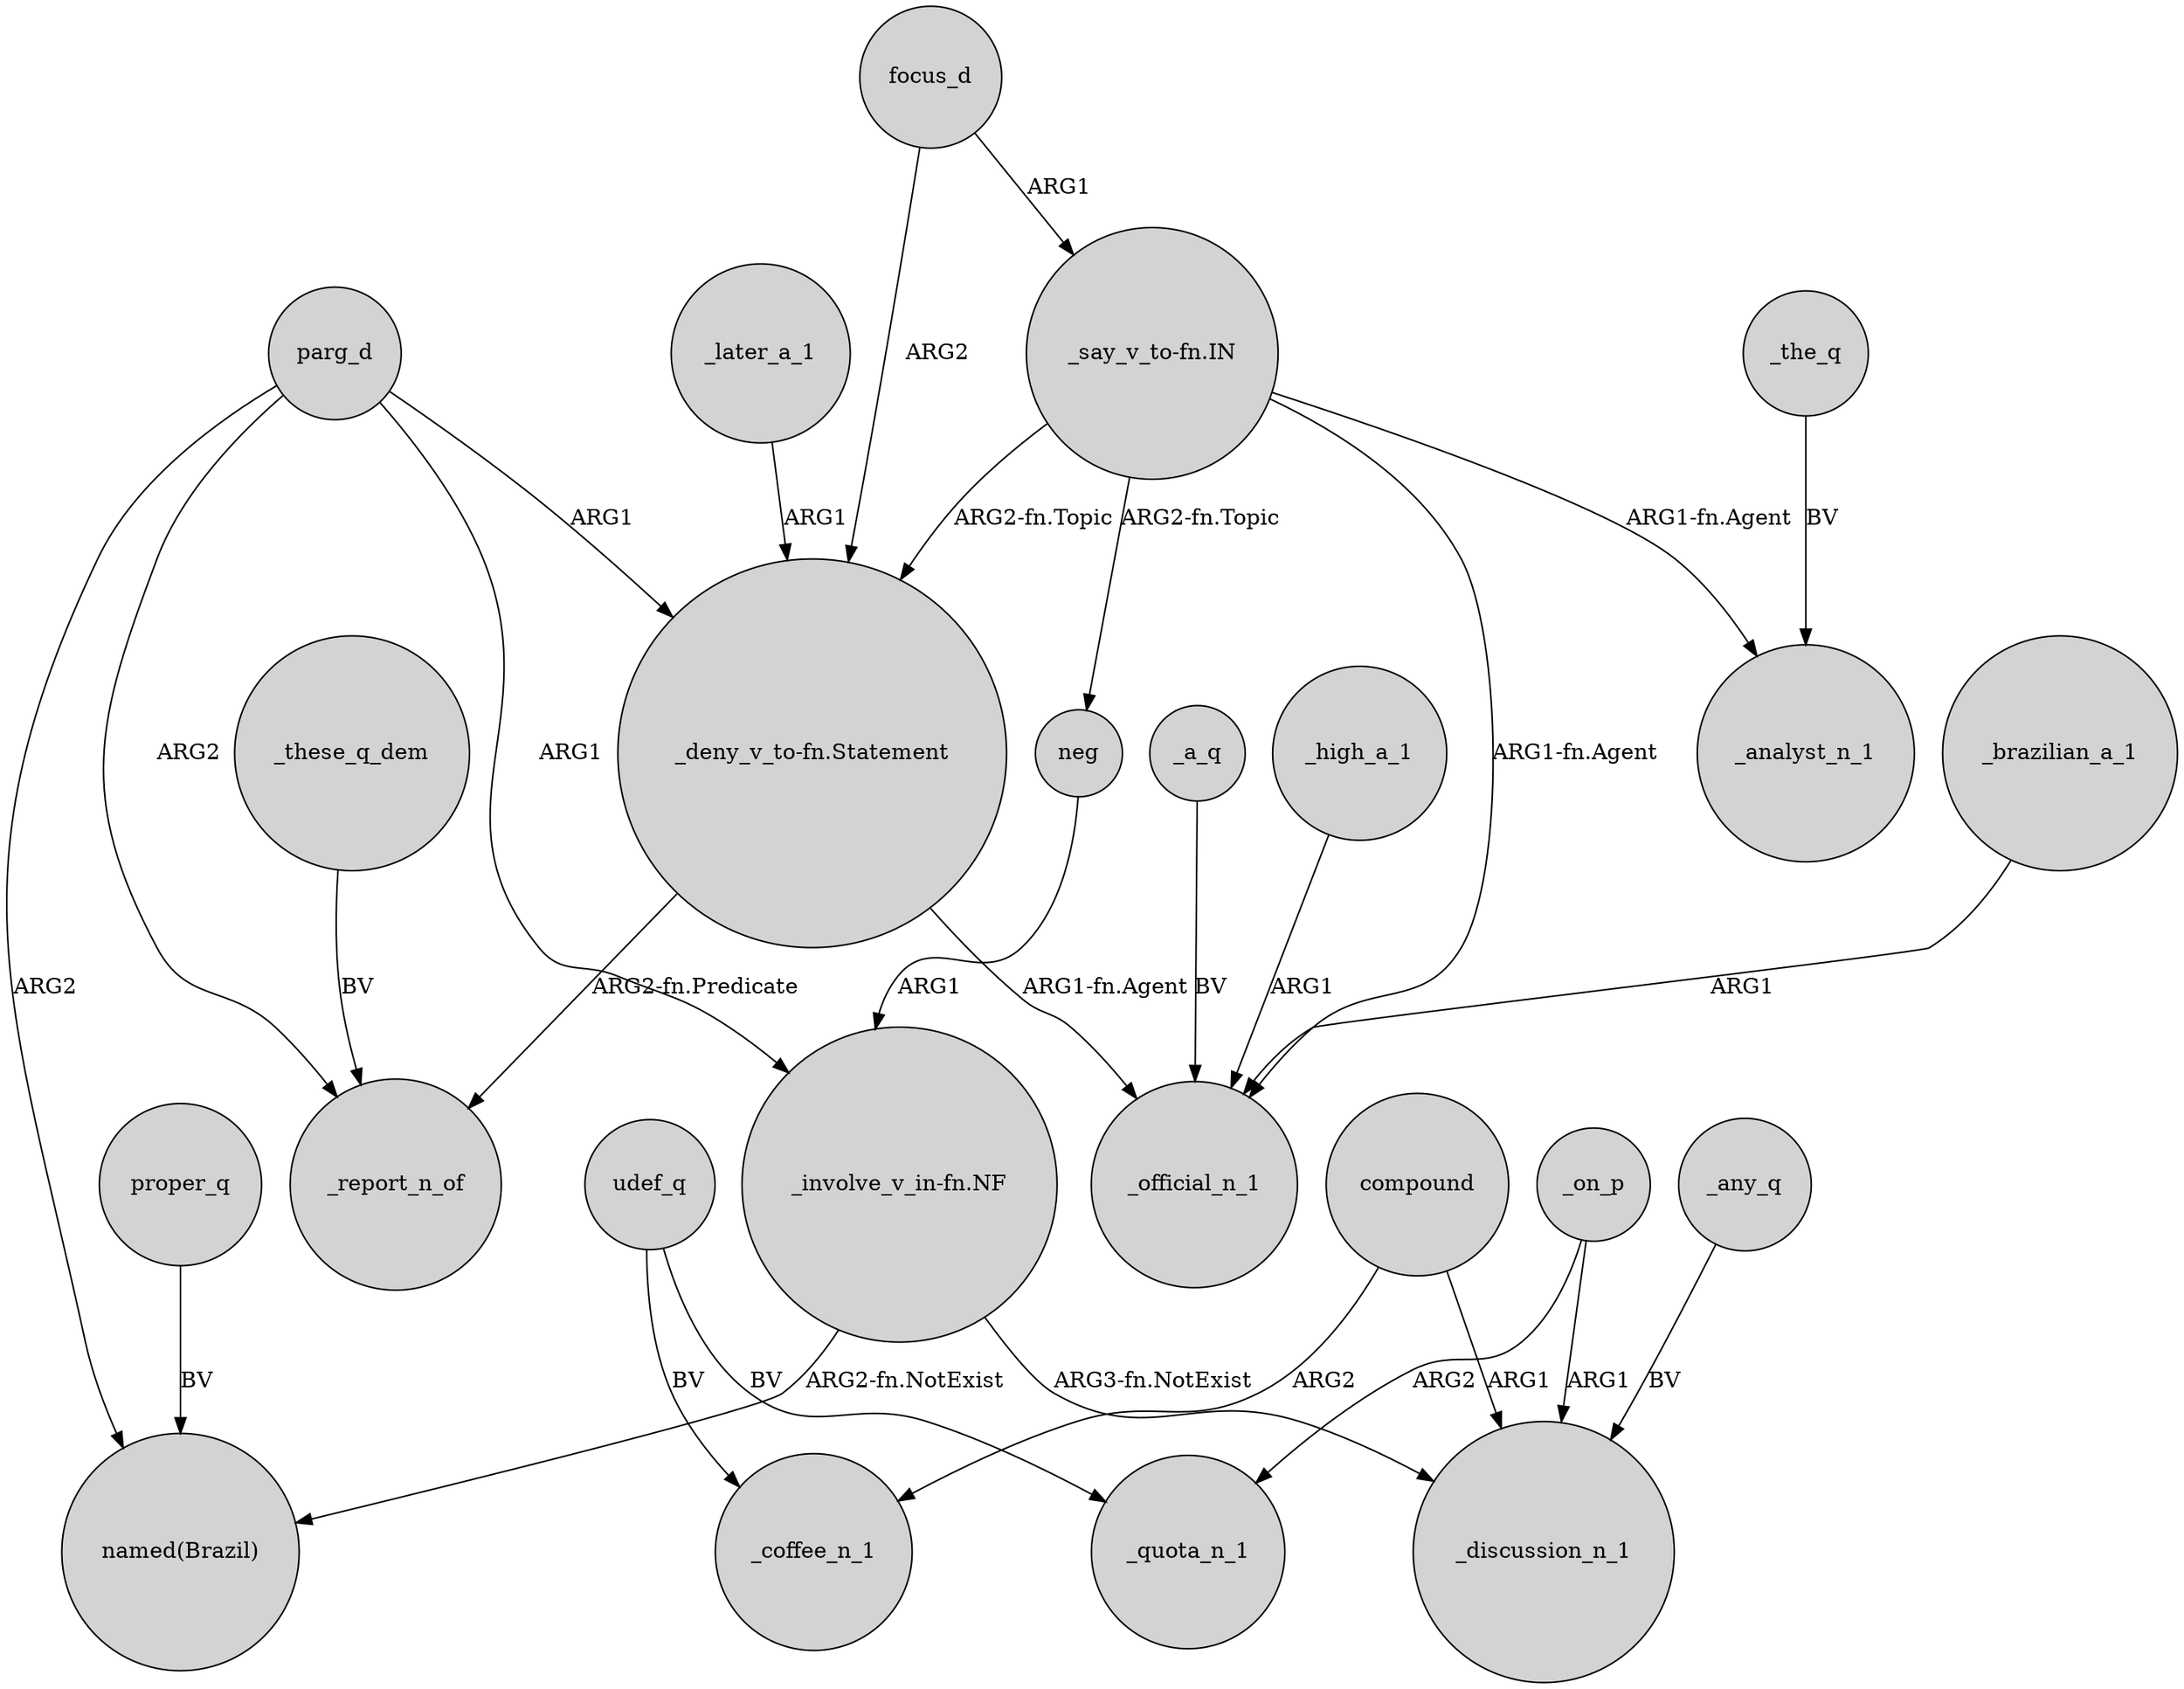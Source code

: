 digraph {
	node [shape=circle style=filled]
	parg_d -> "_deny_v_to-fn.Statement" [label=ARG1]
	neg -> "_involve_v_in-fn.NF" [label=ARG1]
	compound -> _coffee_n_1 [label=ARG2]
	compound -> _discussion_n_1 [label=ARG1]
	"_say_v_to-fn.IN" -> _official_n_1 [label="ARG1-fn.Agent"]
	focus_d -> "_deny_v_to-fn.Statement" [label=ARG2]
	_later_a_1 -> "_deny_v_to-fn.Statement" [label=ARG1]
	"_say_v_to-fn.IN" -> "_deny_v_to-fn.Statement" [label="ARG2-fn.Topic"]
	"_involve_v_in-fn.NF" -> _discussion_n_1 [label="ARG3-fn.NotExist"]
	parg_d -> _report_n_of [label=ARG2]
	_any_q -> _discussion_n_1 [label=BV]
	_on_p -> _discussion_n_1 [label=ARG1]
	_a_q -> _official_n_1 [label=BV]
	"_deny_v_to-fn.Statement" -> _report_n_of [label="ARG2-fn.Predicate"]
	"_say_v_to-fn.IN" -> _analyst_n_1 [label="ARG1-fn.Agent"]
	_on_p -> _quota_n_1 [label=ARG2]
	_high_a_1 -> _official_n_1 [label=ARG1]
	proper_q -> "named(Brazil)" [label=BV]
	_these_q_dem -> _report_n_of [label=BV]
	"_say_v_to-fn.IN" -> neg [label="ARG2-fn.Topic"]
	_brazilian_a_1 -> _official_n_1 [label=ARG1]
	udef_q -> _quota_n_1 [label=BV]
	_the_q -> _analyst_n_1 [label=BV]
	parg_d -> "named(Brazil)" [label=ARG2]
	"_deny_v_to-fn.Statement" -> _official_n_1 [label="ARG1-fn.Agent"]
	udef_q -> _coffee_n_1 [label=BV]
	"_involve_v_in-fn.NF" -> "named(Brazil)" [label="ARG2-fn.NotExist"]
	focus_d -> "_say_v_to-fn.IN" [label=ARG1]
	parg_d -> "_involve_v_in-fn.NF" [label=ARG1]
}
